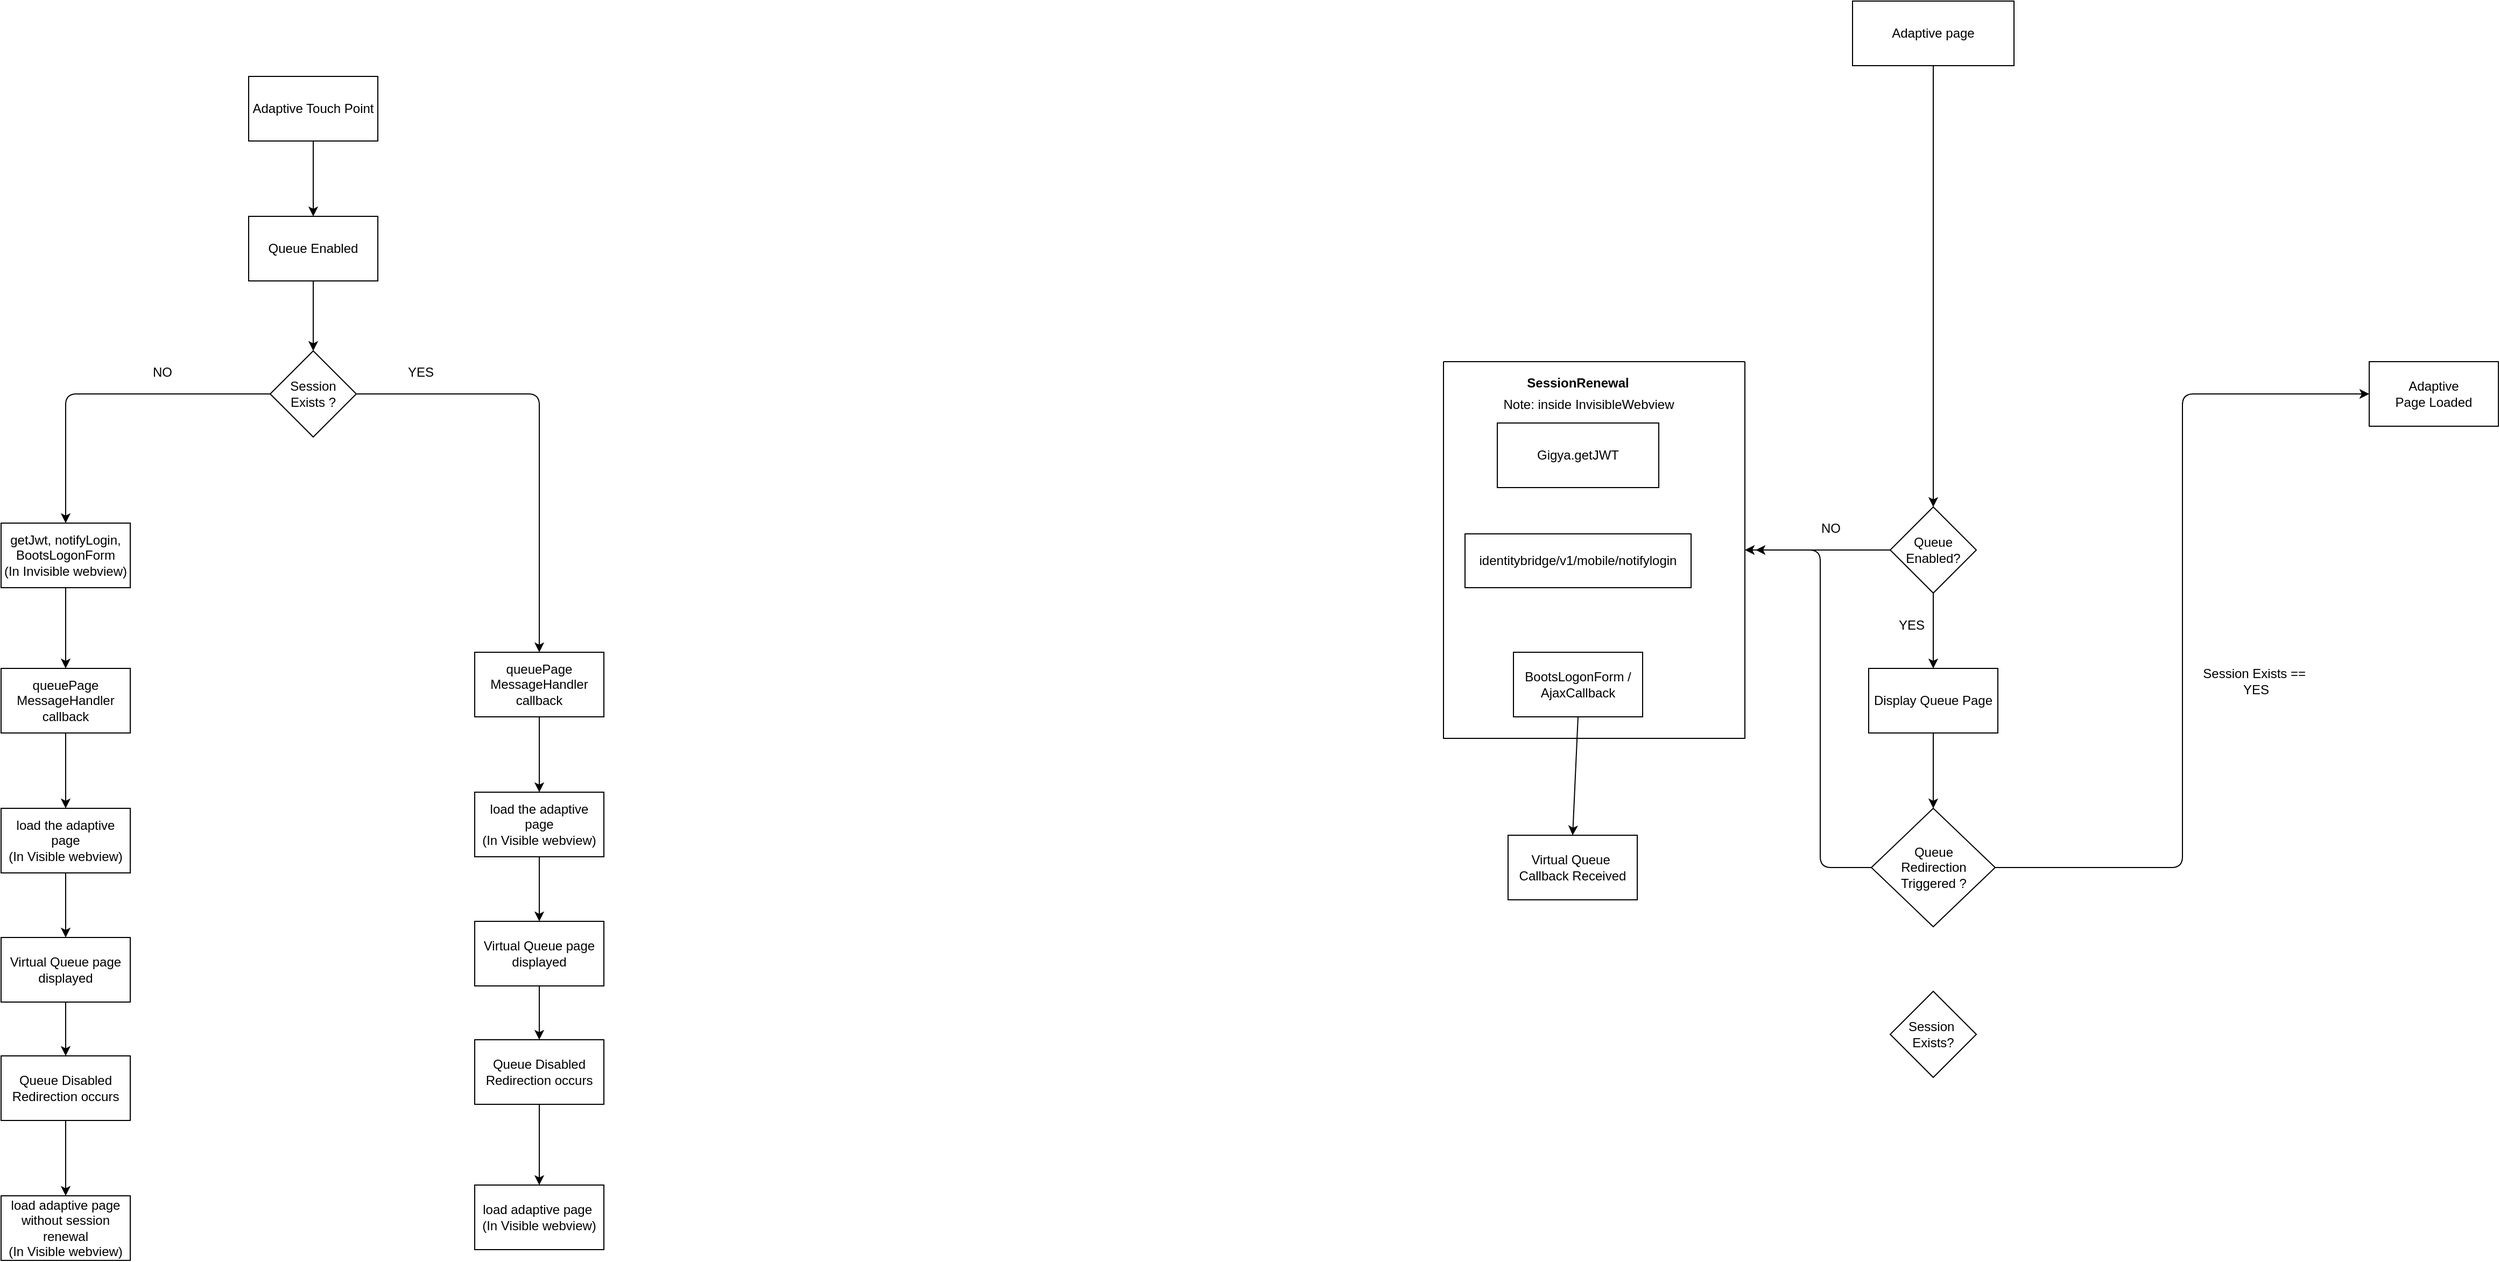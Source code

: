 <mxfile version="14.8.5" type="github">
  <diagram id="DHOlpiBnvQbLAL_IYYMT" name="Page-1">
    <mxGraphModel dx="3231" dy="1075" grid="1" gridSize="10" guides="1" tooltips="1" connect="1" arrows="1" fold="1" page="1" pageScale="1" pageWidth="827" pageHeight="1169" math="0" shadow="0">
      <root>
        <mxCell id="0" />
        <mxCell id="1" parent="0" />
        <mxCell id="nsGYBez1eGGThTk7izK6-2" value="Adaptive page" style="rounded=0;whiteSpace=wrap;html=1;" parent="1" vertex="1">
          <mxGeometry x="310" y="50" width="150" height="60" as="geometry" />
        </mxCell>
        <mxCell id="nsGYBez1eGGThTk7izK6-3" value="Gigya.getJWT" style="rounded=0;whiteSpace=wrap;html=1;" parent="1" vertex="1">
          <mxGeometry x="-20" y="442" width="150" height="60" as="geometry" />
        </mxCell>
        <mxCell id="nsGYBez1eGGThTk7izK6-6" value="identitybridge/v1/mobile/notifylogin" style="rounded=0;whiteSpace=wrap;html=1;" parent="1" vertex="1">
          <mxGeometry x="-50" y="545" width="210" height="50" as="geometry" />
        </mxCell>
        <mxCell id="nsGYBez1eGGThTk7izK6-7" value="BootsLogonForm / AjaxCallback" style="rounded=0;whiteSpace=wrap;html=1;" parent="1" vertex="1">
          <mxGeometry x="-5" y="655" width="120" height="60" as="geometry" />
        </mxCell>
        <mxCell id="nsGYBez1eGGThTk7izK6-9" value="Session&amp;nbsp;&lt;br&gt;Exists?" style="rhombus;whiteSpace=wrap;html=1;" parent="1" vertex="1">
          <mxGeometry x="345" y="970" width="80" height="80" as="geometry" />
        </mxCell>
        <mxCell id="nsGYBez1eGGThTk7izK6-10" value="Queue&lt;br&gt;Enabled?" style="rhombus;whiteSpace=wrap;html=1;" parent="1" vertex="1">
          <mxGeometry x="345" y="520" width="80" height="80" as="geometry" />
        </mxCell>
        <mxCell id="nsGYBez1eGGThTk7izK6-11" value="Adaptive&lt;br&gt;Page Loaded" style="rounded=0;whiteSpace=wrap;html=1;" parent="1" vertex="1">
          <mxGeometry x="790" y="385" width="120" height="60" as="geometry" />
        </mxCell>
        <mxCell id="nsGYBez1eGGThTk7izK6-15" value="" style="swimlane;startSize=0;" parent="1" vertex="1">
          <mxGeometry x="-70" y="385" width="280" height="350" as="geometry" />
        </mxCell>
        <mxCell id="nsGYBez1eGGThTk7izK6-16" value="SessionRenewal" style="text;html=1;strokeColor=none;fillColor=none;align=center;verticalAlign=middle;whiteSpace=wrap;rounded=0;fontStyle=1" parent="nsGYBez1eGGThTk7izK6-15" vertex="1">
          <mxGeometry x="105" y="10" width="40" height="20" as="geometry" />
        </mxCell>
        <mxCell id="9cZKCPdm0zYJeW4WKNwH-26" value="Note: inside InvisibleWebview" style="text;html=1;strokeColor=none;fillColor=none;align=center;verticalAlign=middle;whiteSpace=wrap;rounded=0;" vertex="1" parent="nsGYBez1eGGThTk7izK6-15">
          <mxGeometry x="-10" y="30" width="290" height="20" as="geometry" />
        </mxCell>
        <mxCell id="9cZKCPdm0zYJeW4WKNwH-1" value="" style="endArrow=classic;html=1;exitX=0.5;exitY=1;exitDx=0;exitDy=0;entryX=0.5;entryY=0;entryDx=0;entryDy=0;" edge="1" parent="1" source="nsGYBez1eGGThTk7izK6-2" target="nsGYBez1eGGThTk7izK6-10">
          <mxGeometry width="50" height="50" relative="1" as="geometry">
            <mxPoint x="400" y="390" as="sourcePoint" />
            <mxPoint x="385" y="180" as="targetPoint" />
          </mxGeometry>
        </mxCell>
        <mxCell id="9cZKCPdm0zYJeW4WKNwH-10" value="NO" style="text;html=1;strokeColor=none;fillColor=none;align=center;verticalAlign=middle;whiteSpace=wrap;rounded=0;" vertex="1" parent="1">
          <mxGeometry x="270" y="530" width="40" height="20" as="geometry" />
        </mxCell>
        <mxCell id="9cZKCPdm0zYJeW4WKNwH-14" value="" style="endArrow=classic;html=1;exitX=0;exitY=0.5;exitDx=0;exitDy=0;entryX=1;entryY=0.5;entryDx=0;entryDy=0;" edge="1" parent="1" source="nsGYBez1eGGThTk7izK6-10" target="nsGYBez1eGGThTk7izK6-15">
          <mxGeometry width="50" height="50" relative="1" as="geometry">
            <mxPoint x="300" y="460" as="sourcePoint" />
            <mxPoint x="210" y="560" as="targetPoint" />
          </mxGeometry>
        </mxCell>
        <mxCell id="9cZKCPdm0zYJeW4WKNwH-16" value="Queue&lt;br&gt;Redirection&lt;br&gt;Triggered ?" style="rhombus;whiteSpace=wrap;html=1;" vertex="1" parent="1">
          <mxGeometry x="327.5" y="800" width="115" height="110" as="geometry" />
        </mxCell>
        <mxCell id="9cZKCPdm0zYJeW4WKNwH-18" value="Display Queue Page" style="rounded=0;whiteSpace=wrap;html=1;" vertex="1" parent="1">
          <mxGeometry x="325" y="670" width="120" height="60" as="geometry" />
        </mxCell>
        <mxCell id="9cZKCPdm0zYJeW4WKNwH-19" value="" style="endArrow=classic;html=1;entryX=0.5;entryY=0;entryDx=0;entryDy=0;exitX=0.5;exitY=1;exitDx=0;exitDy=0;" edge="1" parent="1" source="nsGYBez1eGGThTk7izK6-10" target="9cZKCPdm0zYJeW4WKNwH-18">
          <mxGeometry width="50" height="50" relative="1" as="geometry">
            <mxPoint x="370" y="560" as="sourcePoint" />
            <mxPoint x="420" y="510" as="targetPoint" />
          </mxGeometry>
        </mxCell>
        <mxCell id="9cZKCPdm0zYJeW4WKNwH-20" value="YES" style="text;html=1;strokeColor=none;fillColor=none;align=center;verticalAlign=middle;whiteSpace=wrap;rounded=0;" vertex="1" parent="1">
          <mxGeometry x="345" y="620" width="40" height="20" as="geometry" />
        </mxCell>
        <mxCell id="9cZKCPdm0zYJeW4WKNwH-21" value="" style="endArrow=classic;html=1;exitX=0.5;exitY=1;exitDx=0;exitDy=0;entryX=0.5;entryY=0;entryDx=0;entryDy=0;" edge="1" parent="1" source="9cZKCPdm0zYJeW4WKNwH-18" target="9cZKCPdm0zYJeW4WKNwH-16">
          <mxGeometry width="50" height="50" relative="1" as="geometry">
            <mxPoint x="370" y="820" as="sourcePoint" />
            <mxPoint x="420" y="770" as="targetPoint" />
          </mxGeometry>
        </mxCell>
        <mxCell id="9cZKCPdm0zYJeW4WKNwH-29" value="" style="edgeStyle=elbowEdgeStyle;elbow=horizontal;endArrow=classic;html=1;exitX=0;exitY=0.5;exitDx=0;exitDy=0;" edge="1" parent="1" source="9cZKCPdm0zYJeW4WKNwH-16">
          <mxGeometry width="50" height="50" relative="1" as="geometry">
            <mxPoint x="380" y="700" as="sourcePoint" />
            <mxPoint x="220" y="560" as="targetPoint" />
            <Array as="points">
              <mxPoint x="280" y="560" />
              <mxPoint x="260" y="730" />
            </Array>
          </mxGeometry>
        </mxCell>
        <mxCell id="9cZKCPdm0zYJeW4WKNwH-33" value="" style="edgeStyle=elbowEdgeStyle;elbow=horizontal;endArrow=classic;html=1;exitX=1;exitY=0.5;exitDx=0;exitDy=0;entryX=0;entryY=0.5;entryDx=0;entryDy=0;" edge="1" parent="1" source="9cZKCPdm0zYJeW4WKNwH-16" target="nsGYBez1eGGThTk7izK6-11">
          <mxGeometry width="50" height="50" relative="1" as="geometry">
            <mxPoint x="380" y="670" as="sourcePoint" />
            <mxPoint x="770" y="420" as="targetPoint" />
          </mxGeometry>
        </mxCell>
        <mxCell id="9cZKCPdm0zYJeW4WKNwH-34" value="&lt;br&gt;Session Exists ==&amp;nbsp;&lt;br&gt;YES" style="text;html=1;strokeColor=none;fillColor=none;align=center;verticalAlign=middle;whiteSpace=wrap;rounded=0;" vertex="1" parent="1">
          <mxGeometry x="620" y="620" width="130" height="110" as="geometry" />
        </mxCell>
        <mxCell id="9cZKCPdm0zYJeW4WKNwH-38" value="Virtual Queue&amp;nbsp;&lt;br&gt;Callback Received" style="rounded=0;whiteSpace=wrap;html=1;" vertex="1" parent="1">
          <mxGeometry x="-10" y="825" width="120" height="60" as="geometry" />
        </mxCell>
        <mxCell id="9cZKCPdm0zYJeW4WKNwH-39" value="" style="endArrow=classic;html=1;exitX=0.5;exitY=1;exitDx=0;exitDy=0;entryX=0.5;entryY=0;entryDx=0;entryDy=0;" edge="1" parent="1" source="nsGYBez1eGGThTk7izK6-7" target="9cZKCPdm0zYJeW4WKNwH-38">
          <mxGeometry width="50" height="50" relative="1" as="geometry">
            <mxPoint x="360" y="750" as="sourcePoint" />
            <mxPoint x="50" y="820" as="targetPoint" />
          </mxGeometry>
        </mxCell>
        <mxCell id="9cZKCPdm0zYJeW4WKNwH-40" value="Adaptive Touch Point" style="rounded=0;whiteSpace=wrap;html=1;" vertex="1" parent="1">
          <mxGeometry x="-1180" y="120" width="120" height="60" as="geometry" />
        </mxCell>
        <mxCell id="9cZKCPdm0zYJeW4WKNwH-41" value="Queue Enabled" style="rounded=0;whiteSpace=wrap;html=1;" vertex="1" parent="1">
          <mxGeometry x="-1180" y="250" width="120" height="60" as="geometry" />
        </mxCell>
        <mxCell id="9cZKCPdm0zYJeW4WKNwH-42" value="Session Exists ?" style="rhombus;whiteSpace=wrap;html=1;" vertex="1" parent="1">
          <mxGeometry x="-1160" y="375" width="80" height="80" as="geometry" />
        </mxCell>
        <mxCell id="9cZKCPdm0zYJeW4WKNwH-43" value="getJwt, notifyLogin, BootsLogonForm&lt;br&gt;(In Invisible webview)" style="rounded=0;whiteSpace=wrap;html=1;" vertex="1" parent="1">
          <mxGeometry x="-1410" y="535" width="120" height="60" as="geometry" />
        </mxCell>
        <mxCell id="9cZKCPdm0zYJeW4WKNwH-44" value="queuePage MessageHandler&lt;br&gt;callback" style="rounded=0;whiteSpace=wrap;html=1;" vertex="1" parent="1">
          <mxGeometry x="-1410" y="670" width="120" height="60" as="geometry" />
        </mxCell>
        <mxCell id="9cZKCPdm0zYJeW4WKNwH-45" value="load the adaptive page&lt;br&gt;(In Visible webview)" style="rounded=0;whiteSpace=wrap;html=1;" vertex="1" parent="1">
          <mxGeometry x="-1410" y="800" width="120" height="60" as="geometry" />
        </mxCell>
        <mxCell id="9cZKCPdm0zYJeW4WKNwH-46" value="Virtual Queue page displayed" style="rounded=0;whiteSpace=wrap;html=1;" vertex="1" parent="1">
          <mxGeometry x="-1410" y="920" width="120" height="60" as="geometry" />
        </mxCell>
        <mxCell id="9cZKCPdm0zYJeW4WKNwH-47" value="Queue Disabled&lt;br&gt;Redirection occurs" style="rounded=0;whiteSpace=wrap;html=1;" vertex="1" parent="1">
          <mxGeometry x="-1410" y="1030" width="120" height="60" as="geometry" />
        </mxCell>
        <mxCell id="9cZKCPdm0zYJeW4WKNwH-48" value="load adaptive page without session renewal&lt;br&gt;(In Visible webview)" style="rounded=0;whiteSpace=wrap;html=1;" vertex="1" parent="1">
          <mxGeometry x="-1410" y="1160" width="120" height="60" as="geometry" />
        </mxCell>
        <mxCell id="9cZKCPdm0zYJeW4WKNwH-50" value="queuePage MessageHandler&lt;br&gt;callback" style="rounded=0;whiteSpace=wrap;html=1;" vertex="1" parent="1">
          <mxGeometry x="-970" y="655" width="120" height="60" as="geometry" />
        </mxCell>
        <mxCell id="9cZKCPdm0zYJeW4WKNwH-51" value="load the adaptive page&lt;br&gt;(In Visible webview)" style="rounded=0;whiteSpace=wrap;html=1;" vertex="1" parent="1">
          <mxGeometry x="-970" y="785" width="120" height="60" as="geometry" />
        </mxCell>
        <mxCell id="9cZKCPdm0zYJeW4WKNwH-52" value="Virtual Queue page displayed" style="rounded=0;whiteSpace=wrap;html=1;" vertex="1" parent="1">
          <mxGeometry x="-970" y="905" width="120" height="60" as="geometry" />
        </mxCell>
        <mxCell id="9cZKCPdm0zYJeW4WKNwH-53" value="Queue Disabled&lt;br&gt;Redirection occurs" style="rounded=0;whiteSpace=wrap;html=1;" vertex="1" parent="1">
          <mxGeometry x="-970" y="1015" width="120" height="60" as="geometry" />
        </mxCell>
        <mxCell id="9cZKCPdm0zYJeW4WKNwH-54" value="load adaptive page&amp;nbsp;&lt;br&gt;(In Visible webview)" style="rounded=0;whiteSpace=wrap;html=1;" vertex="1" parent="1">
          <mxGeometry x="-970" y="1150" width="120" height="60" as="geometry" />
        </mxCell>
        <mxCell id="9cZKCPdm0zYJeW4WKNwH-55" value="" style="edgeStyle=elbowEdgeStyle;elbow=horizontal;endArrow=classic;html=1;exitX=0;exitY=0.5;exitDx=0;exitDy=0;" edge="1" parent="1" source="9cZKCPdm0zYJeW4WKNwH-42">
          <mxGeometry width="50" height="50" relative="1" as="geometry">
            <mxPoint x="-1400" y="585" as="sourcePoint" />
            <mxPoint x="-1350" y="535" as="targetPoint" />
            <Array as="points">
              <mxPoint x="-1350" y="450" />
            </Array>
          </mxGeometry>
        </mxCell>
        <mxCell id="9cZKCPdm0zYJeW4WKNwH-56" value="" style="endArrow=classic;html=1;entryX=0.5;entryY=0;entryDx=0;entryDy=0;exitX=0.5;exitY=1;exitDx=0;exitDy=0;" edge="1" parent="1" source="9cZKCPdm0zYJeW4WKNwH-41" target="9cZKCPdm0zYJeW4WKNwH-42">
          <mxGeometry width="50" height="50" relative="1" as="geometry">
            <mxPoint x="-910" y="840" as="sourcePoint" />
            <mxPoint x="-860" y="790" as="targetPoint" />
          </mxGeometry>
        </mxCell>
        <mxCell id="9cZKCPdm0zYJeW4WKNwH-60" value="" style="endArrow=classic;html=1;exitX=0.5;exitY=1;exitDx=0;exitDy=0;entryX=0.5;entryY=0;entryDx=0;entryDy=0;" edge="1" parent="1" source="9cZKCPdm0zYJeW4WKNwH-40" target="9cZKCPdm0zYJeW4WKNwH-41">
          <mxGeometry width="50" height="50" relative="1" as="geometry">
            <mxPoint x="-910" y="580" as="sourcePoint" />
            <mxPoint x="-860" y="530" as="targetPoint" />
          </mxGeometry>
        </mxCell>
        <mxCell id="9cZKCPdm0zYJeW4WKNwH-61" value="" style="edgeStyle=elbowEdgeStyle;elbow=horizontal;endArrow=classic;html=1;exitX=1;exitY=0.5;exitDx=0;exitDy=0;entryX=0.5;entryY=0;entryDx=0;entryDy=0;" edge="1" parent="1" source="9cZKCPdm0zYJeW4WKNwH-42" target="9cZKCPdm0zYJeW4WKNwH-50">
          <mxGeometry width="50" height="50" relative="1" as="geometry">
            <mxPoint x="-850" y="580" as="sourcePoint" />
            <mxPoint x="-800" y="530" as="targetPoint" />
            <Array as="points">
              <mxPoint x="-910" y="520" />
            </Array>
          </mxGeometry>
        </mxCell>
        <mxCell id="9cZKCPdm0zYJeW4WKNwH-62" value="" style="endArrow=classic;html=1;exitX=0.5;exitY=1;exitDx=0;exitDy=0;entryX=0.5;entryY=0;entryDx=0;entryDy=0;" edge="1" parent="1" source="9cZKCPdm0zYJeW4WKNwH-43" target="9cZKCPdm0zYJeW4WKNwH-44">
          <mxGeometry width="50" height="50" relative="1" as="geometry">
            <mxPoint x="-850" y="870" as="sourcePoint" />
            <mxPoint x="-800" y="820" as="targetPoint" />
          </mxGeometry>
        </mxCell>
        <mxCell id="9cZKCPdm0zYJeW4WKNwH-64" value="" style="endArrow=classic;html=1;exitX=0.5;exitY=1;exitDx=0;exitDy=0;entryX=0.5;entryY=0;entryDx=0;entryDy=0;" edge="1" parent="1" source="9cZKCPdm0zYJeW4WKNwH-44" target="9cZKCPdm0zYJeW4WKNwH-45">
          <mxGeometry width="50" height="50" relative="1" as="geometry">
            <mxPoint x="-850" y="870" as="sourcePoint" />
            <mxPoint x="-800" y="820" as="targetPoint" />
          </mxGeometry>
        </mxCell>
        <mxCell id="9cZKCPdm0zYJeW4WKNwH-65" value="" style="endArrow=classic;html=1;exitX=0.5;exitY=1;exitDx=0;exitDy=0;entryX=0.5;entryY=0;entryDx=0;entryDy=0;" edge="1" parent="1" source="9cZKCPdm0zYJeW4WKNwH-50" target="9cZKCPdm0zYJeW4WKNwH-51">
          <mxGeometry width="50" height="50" relative="1" as="geometry">
            <mxPoint x="-850" y="870" as="sourcePoint" />
            <mxPoint x="-800" y="820" as="targetPoint" />
          </mxGeometry>
        </mxCell>
        <mxCell id="9cZKCPdm0zYJeW4WKNwH-66" value="" style="endArrow=classic;html=1;exitX=0.5;exitY=1;exitDx=0;exitDy=0;entryX=0.5;entryY=0;entryDx=0;entryDy=0;" edge="1" parent="1" source="9cZKCPdm0zYJeW4WKNwH-51" target="9cZKCPdm0zYJeW4WKNwH-52">
          <mxGeometry width="50" height="50" relative="1" as="geometry">
            <mxPoint x="-850" y="870" as="sourcePoint" />
            <mxPoint x="-800" y="820" as="targetPoint" />
          </mxGeometry>
        </mxCell>
        <mxCell id="9cZKCPdm0zYJeW4WKNwH-67" value="" style="endArrow=classic;html=1;exitX=0.5;exitY=1;exitDx=0;exitDy=0;entryX=0.5;entryY=0;entryDx=0;entryDy=0;" edge="1" parent="1" source="9cZKCPdm0zYJeW4WKNwH-45" target="9cZKCPdm0zYJeW4WKNwH-46">
          <mxGeometry width="50" height="50" relative="1" as="geometry">
            <mxPoint x="-850" y="870" as="sourcePoint" />
            <mxPoint x="-800" y="820" as="targetPoint" />
          </mxGeometry>
        </mxCell>
        <mxCell id="9cZKCPdm0zYJeW4WKNwH-68" value="" style="endArrow=classic;html=1;exitX=0.5;exitY=1;exitDx=0;exitDy=0;entryX=0.5;entryY=0;entryDx=0;entryDy=0;" edge="1" parent="1" source="9cZKCPdm0zYJeW4WKNwH-52" target="9cZKCPdm0zYJeW4WKNwH-53">
          <mxGeometry width="50" height="50" relative="1" as="geometry">
            <mxPoint x="-840" y="1110" as="sourcePoint" />
            <mxPoint x="-790" y="1060" as="targetPoint" />
          </mxGeometry>
        </mxCell>
        <mxCell id="9cZKCPdm0zYJeW4WKNwH-69" value="" style="endArrow=classic;html=1;exitX=0.5;exitY=1;exitDx=0;exitDy=0;entryX=0.5;entryY=0;entryDx=0;entryDy=0;" edge="1" parent="1" source="9cZKCPdm0zYJeW4WKNwH-46" target="9cZKCPdm0zYJeW4WKNwH-47">
          <mxGeometry width="50" height="50" relative="1" as="geometry">
            <mxPoint x="-840" y="1110" as="sourcePoint" />
            <mxPoint x="-790" y="1060" as="targetPoint" />
          </mxGeometry>
        </mxCell>
        <mxCell id="9cZKCPdm0zYJeW4WKNwH-70" value="" style="endArrow=classic;html=1;exitX=0.5;exitY=1;exitDx=0;exitDy=0;entryX=0.5;entryY=0;entryDx=0;entryDy=0;" edge="1" parent="1" source="9cZKCPdm0zYJeW4WKNwH-53" target="9cZKCPdm0zYJeW4WKNwH-54">
          <mxGeometry width="50" height="50" relative="1" as="geometry">
            <mxPoint x="-840" y="1110" as="sourcePoint" />
            <mxPoint x="-790" y="1060" as="targetPoint" />
          </mxGeometry>
        </mxCell>
        <mxCell id="9cZKCPdm0zYJeW4WKNwH-71" value="" style="endArrow=classic;html=1;exitX=0.5;exitY=1;exitDx=0;exitDy=0;entryX=0.5;entryY=0;entryDx=0;entryDy=0;" edge="1" parent="1" source="9cZKCPdm0zYJeW4WKNwH-47" target="9cZKCPdm0zYJeW4WKNwH-48">
          <mxGeometry width="50" height="50" relative="1" as="geometry">
            <mxPoint x="-840" y="1110" as="sourcePoint" />
            <mxPoint x="-790" y="1060" as="targetPoint" />
          </mxGeometry>
        </mxCell>
        <mxCell id="9cZKCPdm0zYJeW4WKNwH-72" value="NO" style="text;html=1;strokeColor=none;fillColor=none;align=center;verticalAlign=middle;whiteSpace=wrap;rounded=0;" vertex="1" parent="1">
          <mxGeometry x="-1280" y="385" width="40" height="20" as="geometry" />
        </mxCell>
        <mxCell id="9cZKCPdm0zYJeW4WKNwH-73" value="YES" style="text;html=1;strokeColor=none;fillColor=none;align=center;verticalAlign=middle;whiteSpace=wrap;rounded=0;" vertex="1" parent="1">
          <mxGeometry x="-1040" y="385" width="40" height="20" as="geometry" />
        </mxCell>
      </root>
    </mxGraphModel>
  </diagram>
</mxfile>
